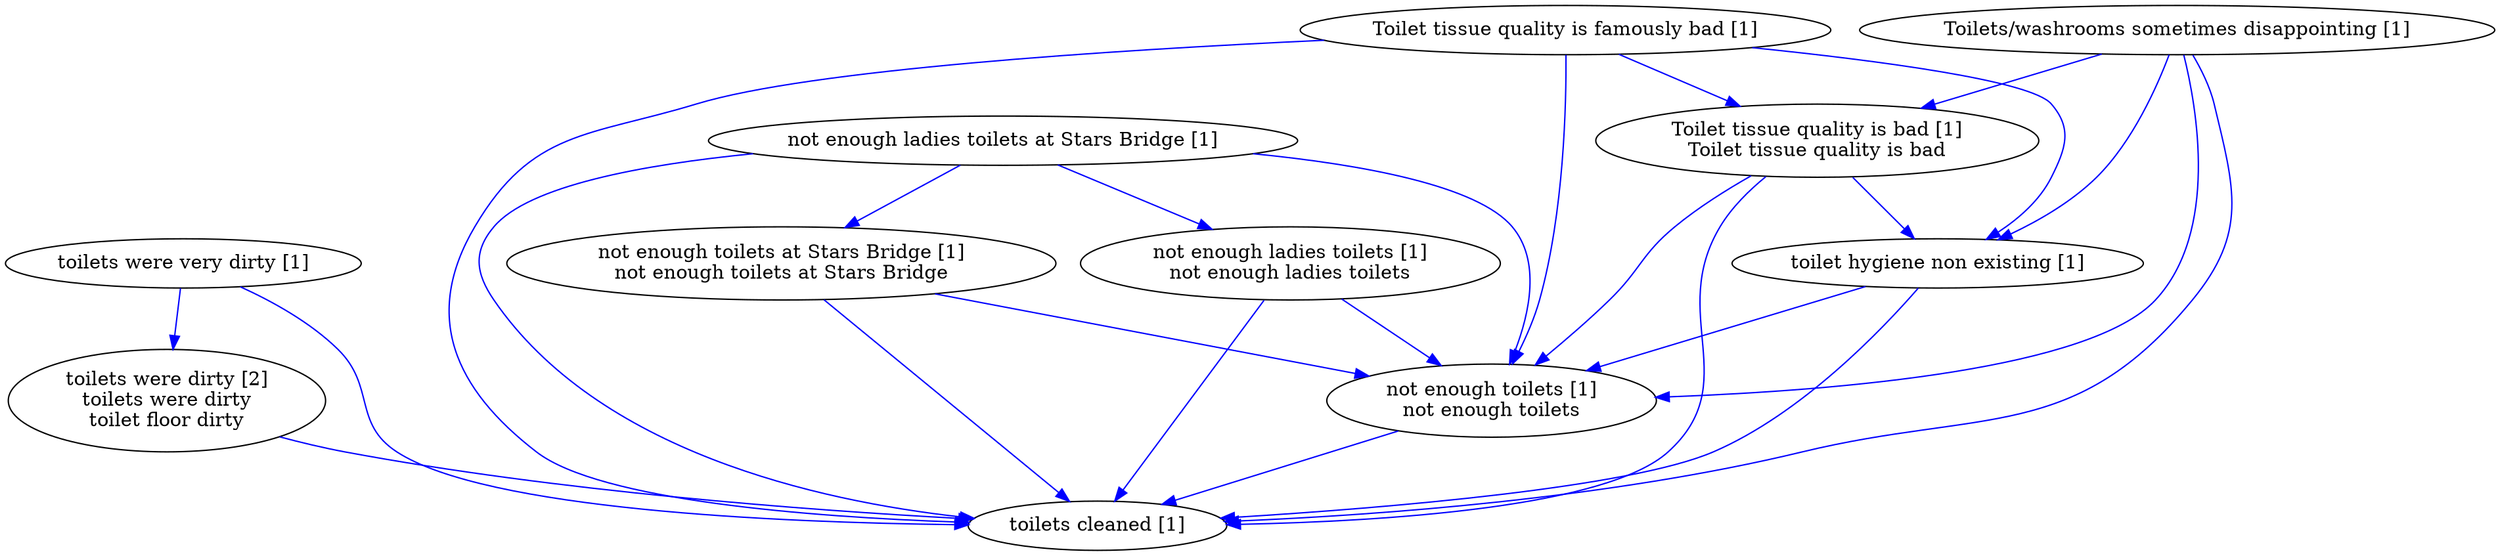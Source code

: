 digraph collapsedGraph {
"toilets were dirty [2]\ntoilets were dirty\ntoilet floor dirty""Toilet tissue quality is famously bad [1]""Toilet tissue quality is bad [1]\nToilet tissue quality is bad""Toilets/washrooms sometimes disappointing [1]""not enough ladies toilets at Stars Bridge [1]""not enough toilets at Stars Bridge [1]\nnot enough toilets at Stars Bridge""not enough toilets [1]\nnot enough toilets""not enough ladies toilets [1]\nnot enough ladies toilets""toilet hygiene non existing [1]""toilets cleaned [1]""toilets were very dirty [1]""Toilet tissue quality is bad [1]\nToilet tissue quality is bad" -> "toilets cleaned [1]" [color=blue]
"Toilet tissue quality is famously bad [1]" -> "toilets cleaned [1]" [color=blue]
"Toilet tissue quality is famously bad [1]" -> "toilet hygiene non existing [1]" [color=blue]
"Toilet tissue quality is bad [1]\nToilet tissue quality is bad" -> "not enough toilets [1]\nnot enough toilets" [color=blue]
"not enough ladies toilets [1]\nnot enough ladies toilets" -> "toilets cleaned [1]" [color=blue]
"Toilet tissue quality is bad [1]\nToilet tissue quality is bad" -> "toilet hygiene non existing [1]" [color=blue]
"Toilet tissue quality is famously bad [1]" -> "not enough toilets [1]\nnot enough toilets" [color=blue]
"toilets were very dirty [1]" -> "toilets were dirty [2]\ntoilets were dirty\ntoilet floor dirty" [color=blue]
"toilets were very dirty [1]" -> "toilets cleaned [1]" [color=blue]
"not enough toilets [1]\nnot enough toilets" -> "toilets cleaned [1]" [color=blue]
"not enough toilets at Stars Bridge [1]\nnot enough toilets at Stars Bridge" -> "toilets cleaned [1]" [color=blue]
"Toilets/washrooms sometimes disappointing [1]" -> "toilets cleaned [1]" [color=blue]
"Toilets/washrooms sometimes disappointing [1]" -> "toilet hygiene non existing [1]" [color=blue]
"toilets were dirty [2]\ntoilets were dirty\ntoilet floor dirty" -> "toilets cleaned [1]" [color=blue]
"toilet hygiene non existing [1]" -> "not enough toilets [1]\nnot enough toilets" [color=blue]
"not enough ladies toilets at Stars Bridge [1]" -> "toilets cleaned [1]" [color=blue]
"Toilets/washrooms sometimes disappointing [1]" -> "not enough toilets [1]\nnot enough toilets" [color=blue]
"Toilets/washrooms sometimes disappointing [1]" -> "Toilet tissue quality is bad [1]\nToilet tissue quality is bad" [color=blue]
"toilet hygiene non existing [1]" -> "toilets cleaned [1]" [color=blue]
"Toilet tissue quality is famously bad [1]" -> "Toilet tissue quality is bad [1]\nToilet tissue quality is bad" [color=blue]
"not enough ladies toilets at Stars Bridge [1]" -> "not enough toilets at Stars Bridge [1]\nnot enough toilets at Stars Bridge" [color=blue]
"not enough toilets at Stars Bridge [1]\nnot enough toilets at Stars Bridge" -> "not enough toilets [1]\nnot enough toilets" [color=blue]
"not enough ladies toilets at Stars Bridge [1]" -> "not enough ladies toilets [1]\nnot enough ladies toilets" [color=blue]
"not enough ladies toilets [1]\nnot enough ladies toilets" -> "not enough toilets [1]\nnot enough toilets" [color=blue]
"not enough ladies toilets at Stars Bridge [1]" -> "not enough toilets [1]\nnot enough toilets" [color=blue]
}